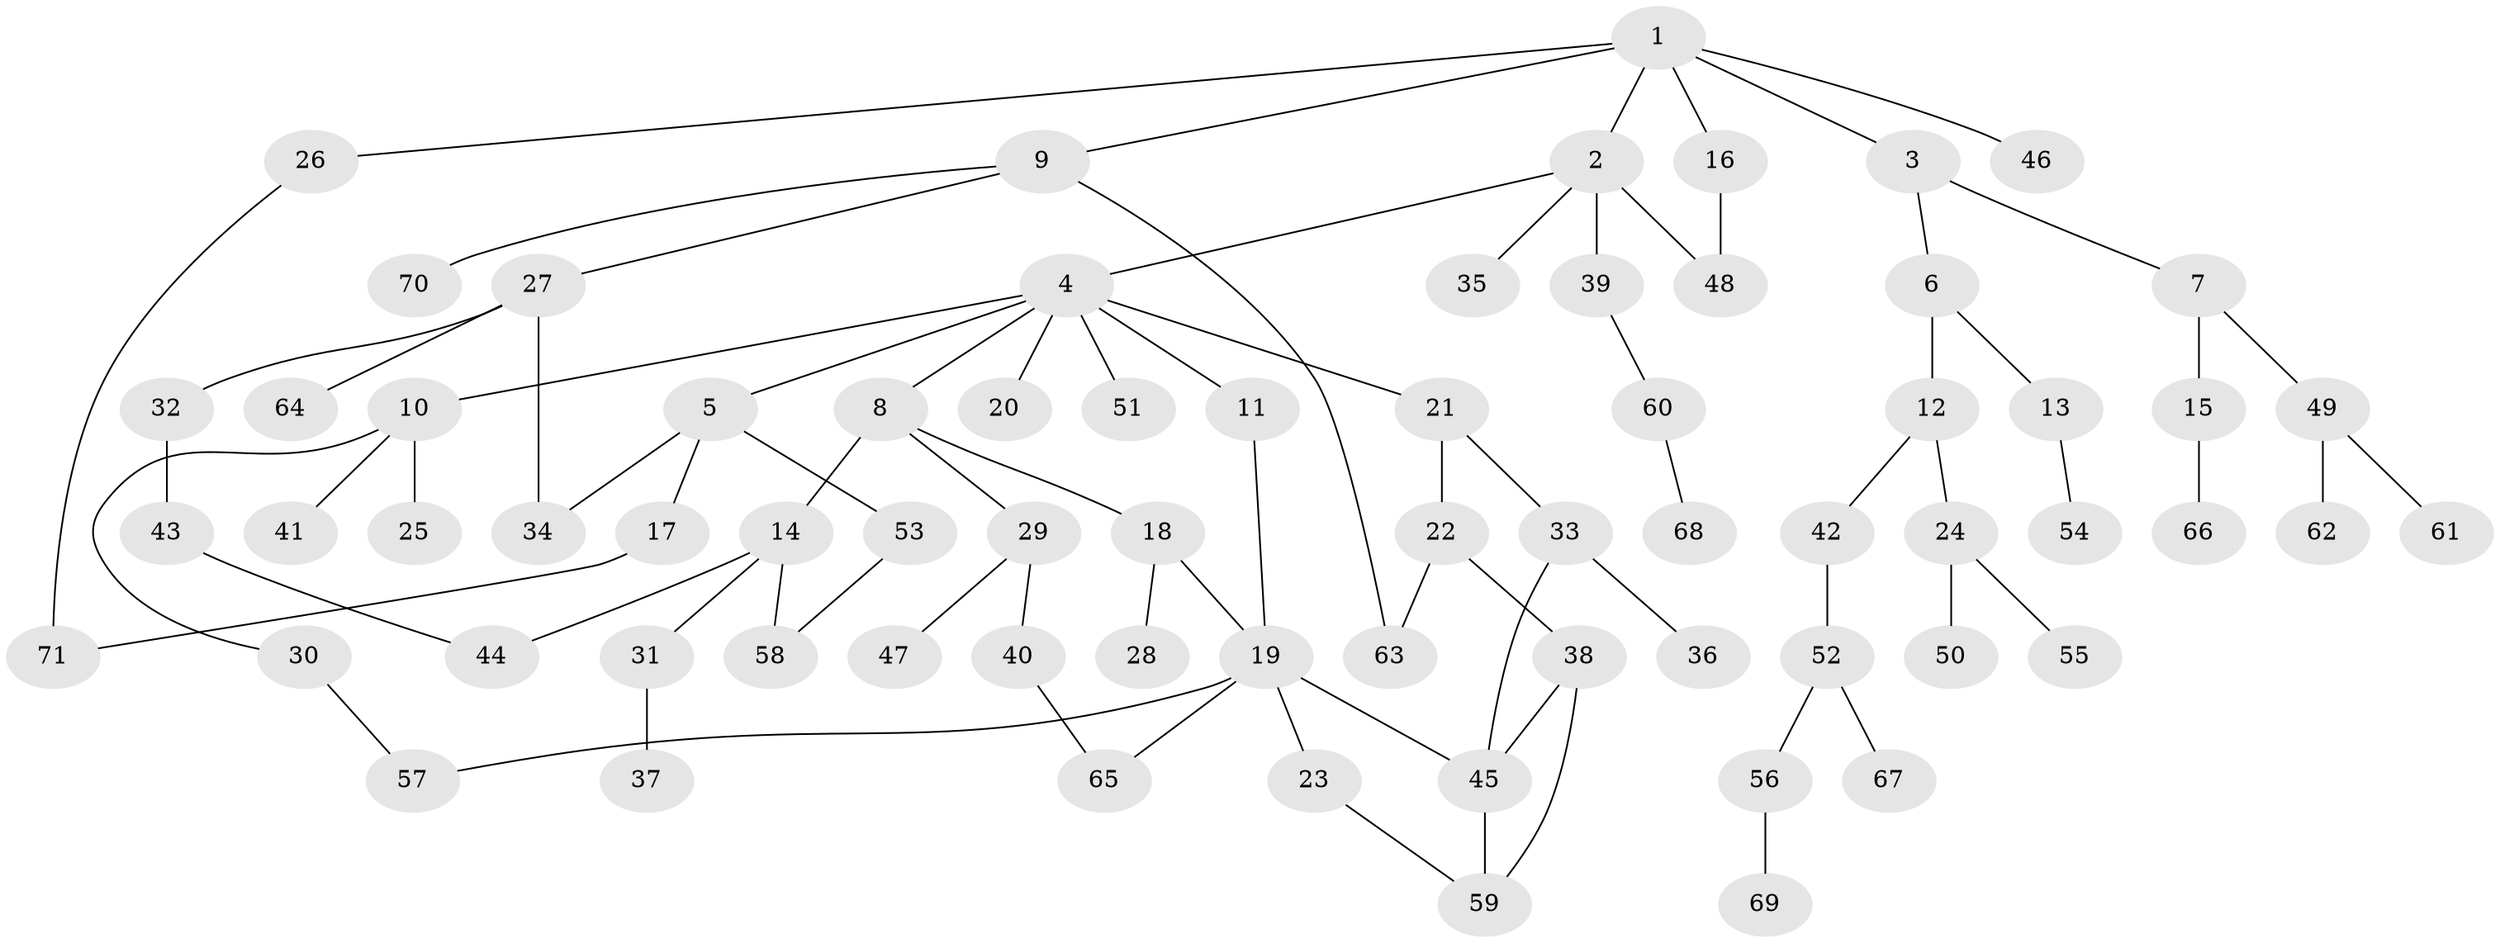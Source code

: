 // coarse degree distribution, {8: 0.043478260869565216, 4: 0.17391304347826086, 5: 0.021739130434782608, 3: 0.10869565217391304, 1: 0.41304347826086957, 2: 0.21739130434782608, 7: 0.021739130434782608}
// Generated by graph-tools (version 1.1) at 2025/41/03/06/25 10:41:26]
// undirected, 71 vertices, 83 edges
graph export_dot {
graph [start="1"]
  node [color=gray90,style=filled];
  1;
  2;
  3;
  4;
  5;
  6;
  7;
  8;
  9;
  10;
  11;
  12;
  13;
  14;
  15;
  16;
  17;
  18;
  19;
  20;
  21;
  22;
  23;
  24;
  25;
  26;
  27;
  28;
  29;
  30;
  31;
  32;
  33;
  34;
  35;
  36;
  37;
  38;
  39;
  40;
  41;
  42;
  43;
  44;
  45;
  46;
  47;
  48;
  49;
  50;
  51;
  52;
  53;
  54;
  55;
  56;
  57;
  58;
  59;
  60;
  61;
  62;
  63;
  64;
  65;
  66;
  67;
  68;
  69;
  70;
  71;
  1 -- 2;
  1 -- 3;
  1 -- 9;
  1 -- 16;
  1 -- 26;
  1 -- 46;
  2 -- 4;
  2 -- 35;
  2 -- 39;
  2 -- 48;
  3 -- 6;
  3 -- 7;
  4 -- 5;
  4 -- 8;
  4 -- 10;
  4 -- 11;
  4 -- 20;
  4 -- 21;
  4 -- 51;
  5 -- 17;
  5 -- 34;
  5 -- 53;
  6 -- 12;
  6 -- 13;
  7 -- 15;
  7 -- 49;
  8 -- 14;
  8 -- 18;
  8 -- 29;
  9 -- 27;
  9 -- 63;
  9 -- 70;
  10 -- 25;
  10 -- 30;
  10 -- 41;
  11 -- 19;
  12 -- 24;
  12 -- 42;
  13 -- 54;
  14 -- 31;
  14 -- 44;
  14 -- 58;
  15 -- 66;
  16 -- 48;
  17 -- 71;
  18 -- 28;
  18 -- 19;
  19 -- 23;
  19 -- 65;
  19 -- 57;
  19 -- 45;
  21 -- 22;
  21 -- 33;
  22 -- 38;
  22 -- 63;
  23 -- 59;
  24 -- 50;
  24 -- 55;
  26 -- 71;
  27 -- 32;
  27 -- 64;
  27 -- 34;
  29 -- 40;
  29 -- 47;
  30 -- 57;
  31 -- 37;
  32 -- 43;
  33 -- 36;
  33 -- 45;
  38 -- 45;
  38 -- 59;
  39 -- 60;
  40 -- 65;
  42 -- 52;
  43 -- 44;
  45 -- 59;
  49 -- 61;
  49 -- 62;
  52 -- 56;
  52 -- 67;
  53 -- 58;
  56 -- 69;
  60 -- 68;
}
